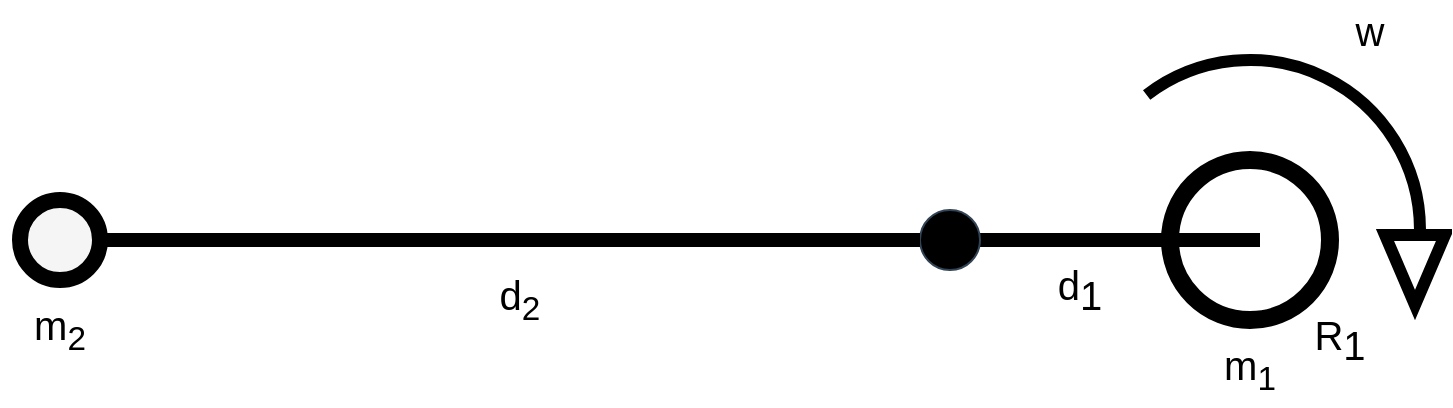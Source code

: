 <mxfile version="17.2.2" type="github"><diagram id="vw0osyHE8EjjYchKXd36" name="Page-1"><mxGraphModel dx="1002" dy="664" grid="1" gridSize="10" guides="1" tooltips="1" connect="1" arrows="1" fold="1" page="1" pageScale="1" pageWidth="850" pageHeight="1100" math="0" shadow="0"><root><mxCell id="0"/><mxCell id="1" parent="0"/><mxCell id="9uNRMu9eZSkaDnIiAzZb-10" value="" style="endArrow=none;html=1;rounded=0;fontSize=20;strokeColor=#000000;strokeWidth=7;startArrow=none;" parent="1" source="9uNRMu9eZSkaDnIiAzZb-11" edge="1"><mxGeometry width="50" height="50" relative="1" as="geometry"><mxPoint x="380" y="380" as="sourcePoint"/><mxPoint x="700" y="380" as="targetPoint"/></mxGeometry></mxCell><mxCell id="9uNRMu9eZSkaDnIiAzZb-6" value="" style="ellipse;whiteSpace=wrap;html=1;aspect=fixed;fontSize=20;strokeColor=#000000;strokeWidth=9;fillColor=none;" parent="1" vertex="1"><mxGeometry x="655" y="340" width="80" height="80" as="geometry"/></mxCell><mxCell id="9uNRMu9eZSkaDnIiAzZb-8" value="" style="verticalLabelPosition=bottom;verticalAlign=top;html=1;shape=mxgraph.basic.arc;startAngle=0.896;endAngle=0.25;fontSize=20;strokeColor=#000000;strokeWidth=6;fillColor=none;" parent="1" vertex="1"><mxGeometry x="610" y="290" width="170" height="170" as="geometry"/></mxCell><mxCell id="9uNRMu9eZSkaDnIiAzZb-9" value="" style="triangle;whiteSpace=wrap;html=1;fontSize=20;strokeColor=#000000;strokeWidth=6;fillColor=none;rotation=90;" parent="1" vertex="1"><mxGeometry x="760" y="380" width="35" height="30" as="geometry"/></mxCell><mxCell id="9uNRMu9eZSkaDnIiAzZb-11" value="" style="ellipse;whiteSpace=wrap;html=1;fillColor=#000000;strokeColor=#314354;fontColor=#ffffff;rotation=90;" parent="1" vertex="1"><mxGeometry x="530" y="365" width="30" height="30" as="geometry"/></mxCell><mxCell id="9uNRMu9eZSkaDnIiAzZb-12" value="" style="endArrow=none;html=1;rounded=0;fontSize=20;strokeColor=#000000;strokeWidth=7;" parent="1" source="9uNRMu9eZSkaDnIiAzZb-13" target="9uNRMu9eZSkaDnIiAzZb-11" edge="1"><mxGeometry width="50" height="50" relative="1" as="geometry"><mxPoint x="130" y="380" as="sourcePoint"/><mxPoint x="670.0" y="380" as="targetPoint"/></mxGeometry></mxCell><mxCell id="9uNRMu9eZSkaDnIiAzZb-13" value="" style="ellipse;whiteSpace=wrap;html=1;fillColor=#f5f5f5;strokeColor=#000000;fontColor=#333333;strokeWidth=8;" parent="1" vertex="1"><mxGeometry x="80" y="360" width="40" height="40" as="geometry"/></mxCell><mxCell id="hFTANaaNQR_KezgNLYcb-1" value="&lt;font style=&quot;font-size: 20px&quot;&gt;m&lt;sub&gt;2&lt;/sub&gt;&lt;/font&gt;" style="text;html=1;strokeColor=none;fillColor=none;align=center;verticalAlign=middle;whiteSpace=wrap;rounded=0;" vertex="1" parent="1"><mxGeometry x="70" y="410" width="60" height="30" as="geometry"/></mxCell><mxCell id="hFTANaaNQR_KezgNLYcb-2" value="&lt;font style=&quot;font-size: 20px&quot;&gt;m&lt;sub&gt;1&lt;/sub&gt;&lt;/font&gt;" style="text;html=1;strokeColor=none;fillColor=none;align=center;verticalAlign=middle;whiteSpace=wrap;rounded=0;" vertex="1" parent="1"><mxGeometry x="665" y="430" width="60" height="30" as="geometry"/></mxCell><mxCell id="hFTANaaNQR_KezgNLYcb-4" value="&lt;font style=&quot;font-size: 20px&quot;&gt;w&lt;/font&gt;" style="text;html=1;strokeColor=none;fillColor=none;align=center;verticalAlign=middle;whiteSpace=wrap;rounded=0;" vertex="1" parent="1"><mxGeometry x="725" y="260" width="60" height="30" as="geometry"/></mxCell><mxCell id="hFTANaaNQR_KezgNLYcb-5" value="d&lt;sub style=&quot;font-size: 20px&quot;&gt;1&lt;/sub&gt;" style="text;html=1;strokeColor=none;fillColor=none;align=center;verticalAlign=middle;whiteSpace=wrap;rounded=0;fontSize=20;" vertex="1" parent="1"><mxGeometry x="580" y="390" width="60" height="30" as="geometry"/></mxCell><mxCell id="hFTANaaNQR_KezgNLYcb-7" value="d&lt;sub&gt;2&lt;/sub&gt;" style="text;html=1;strokeColor=none;fillColor=none;align=center;verticalAlign=middle;whiteSpace=wrap;rounded=0;fontSize=20;" vertex="1" parent="1"><mxGeometry x="300" y="395" width="60" height="30" as="geometry"/></mxCell><mxCell id="hFTANaaNQR_KezgNLYcb-9" value="R&lt;sub style=&quot;font-size: 20px&quot;&gt;1&lt;/sub&gt;" style="text;html=1;strokeColor=none;fillColor=none;align=center;verticalAlign=middle;whiteSpace=wrap;rounded=0;fontSize=20;" vertex="1" parent="1"><mxGeometry x="710" y="415" width="60" height="30" as="geometry"/></mxCell></root></mxGraphModel></diagram></mxfile>